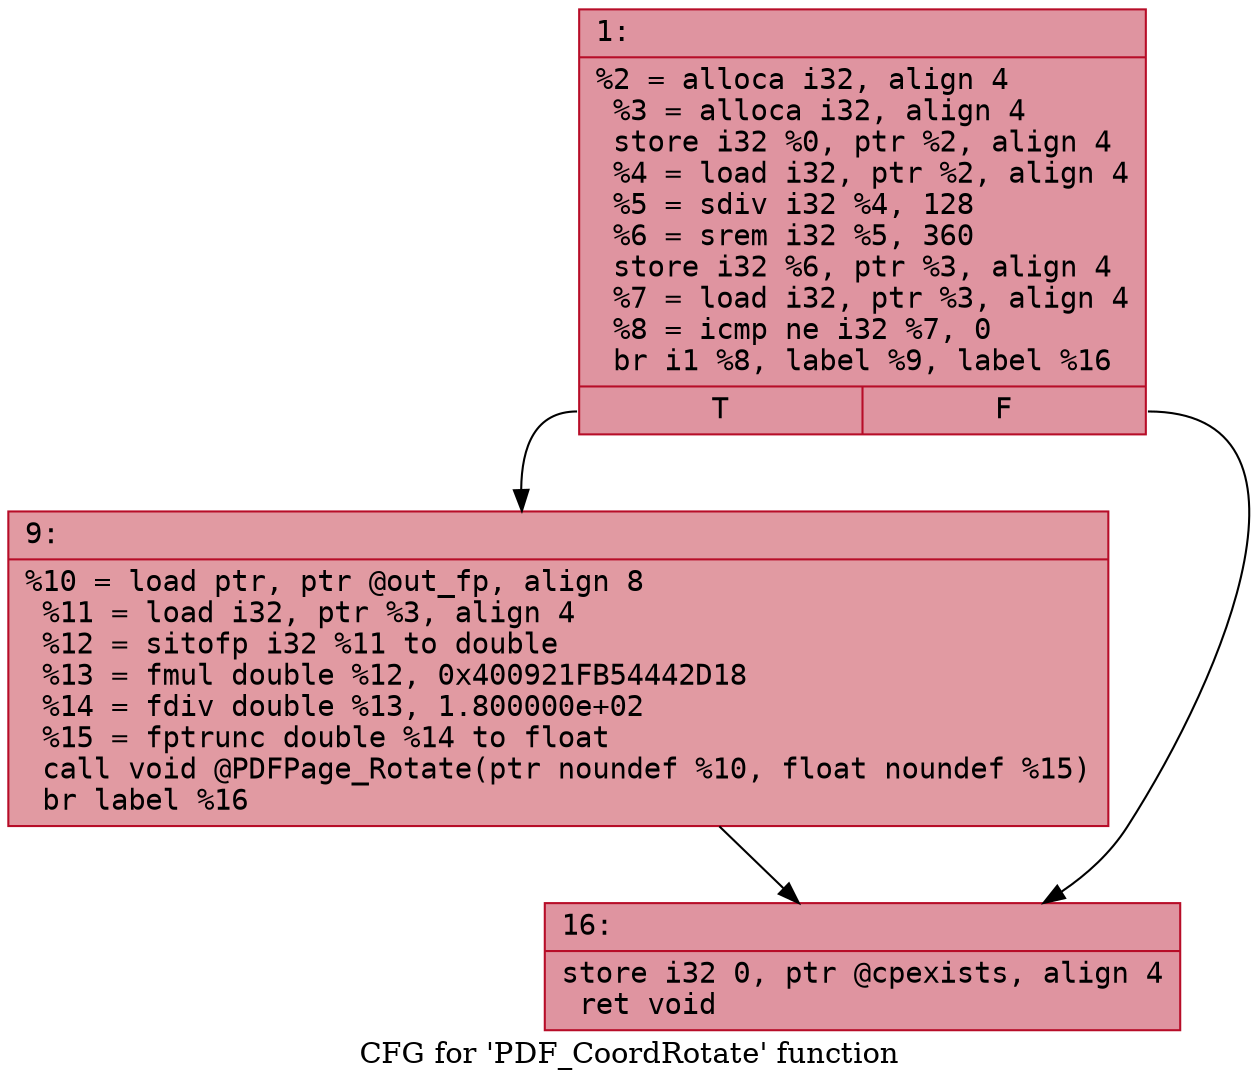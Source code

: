 digraph "CFG for 'PDF_CoordRotate' function" {
	label="CFG for 'PDF_CoordRotate' function";

	Node0x6000016237a0 [shape=record,color="#b70d28ff", style=filled, fillcolor="#b70d2870" fontname="Courier",label="{1:\l|  %2 = alloca i32, align 4\l  %3 = alloca i32, align 4\l  store i32 %0, ptr %2, align 4\l  %4 = load i32, ptr %2, align 4\l  %5 = sdiv i32 %4, 128\l  %6 = srem i32 %5, 360\l  store i32 %6, ptr %3, align 4\l  %7 = load i32, ptr %3, align 4\l  %8 = icmp ne i32 %7, 0\l  br i1 %8, label %9, label %16\l|{<s0>T|<s1>F}}"];
	Node0x6000016237a0:s0 -> Node0x6000016237f0[tooltip="1 -> 9\nProbability 62.50%" ];
	Node0x6000016237a0:s1 -> Node0x600001623840[tooltip="1 -> 16\nProbability 37.50%" ];
	Node0x6000016237f0 [shape=record,color="#b70d28ff", style=filled, fillcolor="#bb1b2c70" fontname="Courier",label="{9:\l|  %10 = load ptr, ptr @out_fp, align 8\l  %11 = load i32, ptr %3, align 4\l  %12 = sitofp i32 %11 to double\l  %13 = fmul double %12, 0x400921FB54442D18\l  %14 = fdiv double %13, 1.800000e+02\l  %15 = fptrunc double %14 to float\l  call void @PDFPage_Rotate(ptr noundef %10, float noundef %15)\l  br label %16\l}"];
	Node0x6000016237f0 -> Node0x600001623840[tooltip="9 -> 16\nProbability 100.00%" ];
	Node0x600001623840 [shape=record,color="#b70d28ff", style=filled, fillcolor="#b70d2870" fontname="Courier",label="{16:\l|  store i32 0, ptr @cpexists, align 4\l  ret void\l}"];
}
